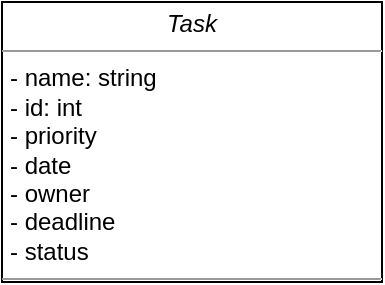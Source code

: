<mxfile version="15.5.4" type="embed"><diagram id="xWxl4bZiXfu_ueMCDs2j" name="Page-1"><mxGraphModel dx="1065" dy="431" grid="1" gridSize="10" guides="1" tooltips="1" connect="1" arrows="1" fold="1" page="1" pageScale="1" pageWidth="850" pageHeight="1100" math="0" shadow="0"><root><mxCell id="0"/><mxCell id="1" parent="0"/><mxCell id="2" value="&lt;p style=&quot;margin: 0px ; margin-top: 4px ; text-align: center&quot;&gt;&lt;i&gt;Task&lt;/i&gt;&lt;/p&gt;&lt;hr size=&quot;1&quot;&gt;&lt;p style=&quot;margin: 0px ; margin-left: 4px&quot;&gt;- name: string&lt;/p&gt;&lt;p style=&quot;margin: 0px ; margin-left: 4px&quot;&gt;- id: int&lt;/p&gt;&lt;p style=&quot;margin: 0px ; margin-left: 4px&quot;&gt;- priority&lt;/p&gt;&lt;p style=&quot;margin: 0px ; margin-left: 4px&quot;&gt;- date&lt;/p&gt;&lt;p style=&quot;margin: 0px ; margin-left: 4px&quot;&gt;- owner&lt;/p&gt;&lt;p style=&quot;margin: 0px ; margin-left: 4px&quot;&gt;- deadline&lt;/p&gt;&lt;p style=&quot;margin: 0px ; margin-left: 4px&quot;&gt;- status&lt;/p&gt;&lt;hr size=&quot;1&quot;&gt;&lt;p style=&quot;margin: 0px ; margin-left: 4px&quot;&gt;&lt;b&gt;+ perimeter(): double&lt;/b&gt;&lt;/p&gt;" style="verticalAlign=top;align=left;overflow=fill;fontSize=12;fontFamily=Helvetica;html=1;" vertex="1" parent="1"><mxGeometry x="270" y="90" width="190" height="140" as="geometry"/></mxCell></root></mxGraphModel></diagram></mxfile>